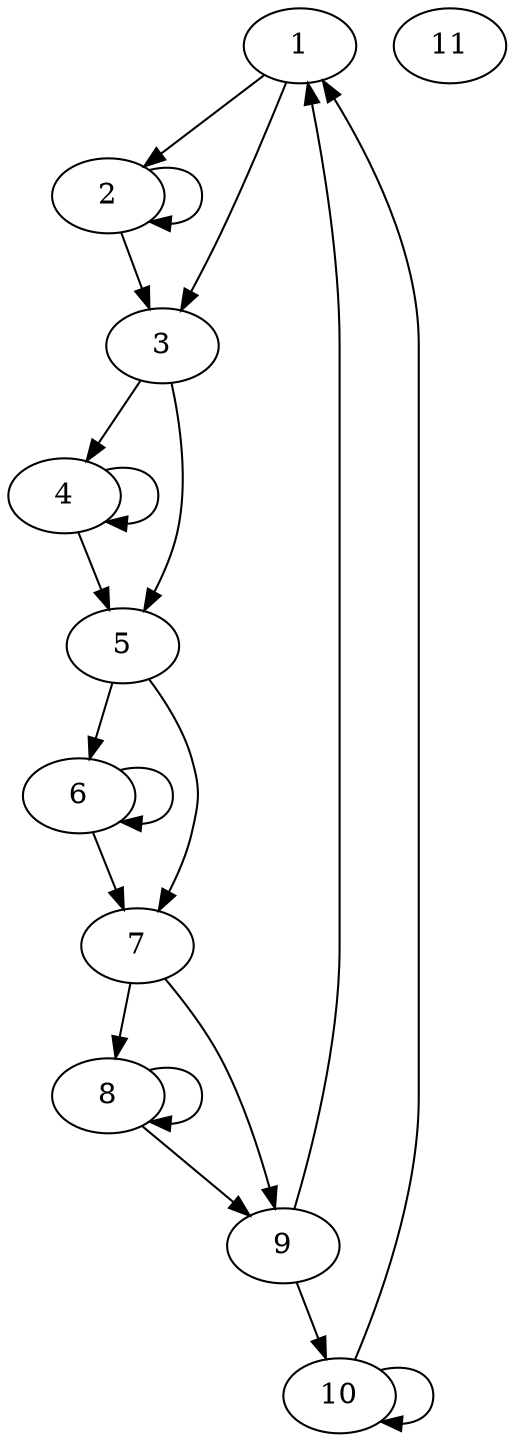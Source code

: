 digraph {
1 -> 2
1 -> 3
2 -> 2
2 -> 3
3 -> 4
3 -> 5
4 -> 4
4 -> 5
5 -> 6
5 -> 7
6 -> 6
6 -> 7
7 -> 8
7 -> 9
8 -> 8
8 -> 9
9 -> 1
9 -> 10
10 -> 1
10 -> 10
11
}